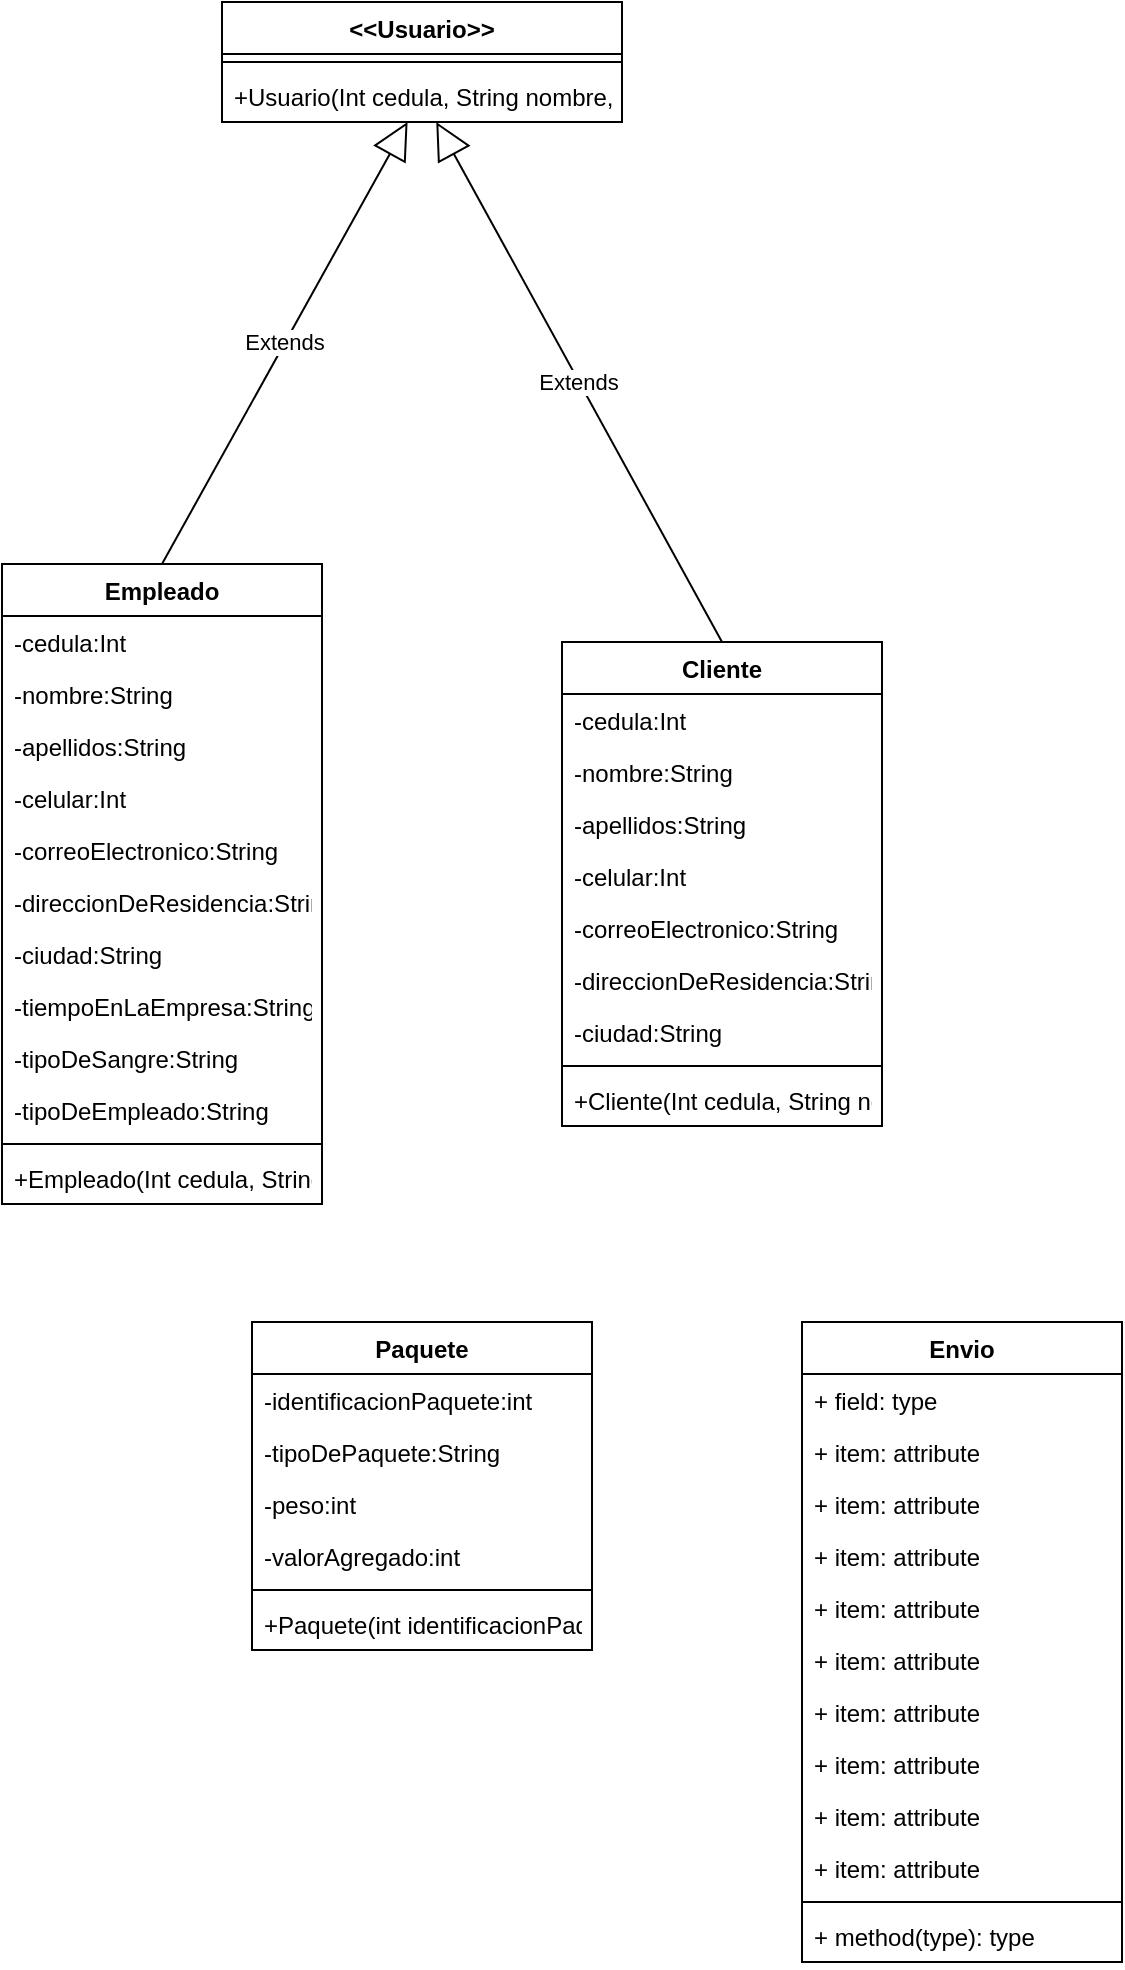 <mxfile version="20.8.20" type="github">
  <diagram name="Página-1" id="yn1aDaJcqbpaiX-CN_Ii">
    <mxGraphModel dx="993" dy="710" grid="1" gridSize="10" guides="1" tooltips="1" connect="1" arrows="1" fold="1" page="1" pageScale="1" pageWidth="827" pageHeight="1169" math="0" shadow="0">
      <root>
        <mxCell id="0" />
        <mxCell id="1" parent="0" />
        <mxCell id="DUZCKc8hbMxe-Ss4kD_A-5" value="Empleado" style="swimlane;fontStyle=1;align=center;verticalAlign=top;childLayout=stackLayout;horizontal=1;startSize=26;horizontalStack=0;resizeParent=1;resizeParentMax=0;resizeLast=0;collapsible=1;marginBottom=0;" vertex="1" parent="1">
          <mxGeometry x="10" y="291" width="160" height="320" as="geometry" />
        </mxCell>
        <mxCell id="DUZCKc8hbMxe-Ss4kD_A-18" value="-cedula:Int" style="text;strokeColor=none;fillColor=none;align=left;verticalAlign=top;spacingLeft=4;spacingRight=4;overflow=hidden;rotatable=0;points=[[0,0.5],[1,0.5]];portConstraint=eastwest;" vertex="1" parent="DUZCKc8hbMxe-Ss4kD_A-5">
          <mxGeometry y="26" width="160" height="26" as="geometry" />
        </mxCell>
        <mxCell id="DUZCKc8hbMxe-Ss4kD_A-14" value="-nombre:String" style="text;strokeColor=none;fillColor=none;align=left;verticalAlign=top;spacingLeft=4;spacingRight=4;overflow=hidden;rotatable=0;points=[[0,0.5],[1,0.5]];portConstraint=eastwest;" vertex="1" parent="DUZCKc8hbMxe-Ss4kD_A-5">
          <mxGeometry y="52" width="160" height="26" as="geometry" />
        </mxCell>
        <mxCell id="DUZCKc8hbMxe-Ss4kD_A-17" value="-apellidos:String" style="text;strokeColor=none;fillColor=none;align=left;verticalAlign=top;spacingLeft=4;spacingRight=4;overflow=hidden;rotatable=0;points=[[0,0.5],[1,0.5]];portConstraint=eastwest;" vertex="1" parent="DUZCKc8hbMxe-Ss4kD_A-5">
          <mxGeometry y="78" width="160" height="26" as="geometry" />
        </mxCell>
        <mxCell id="DUZCKc8hbMxe-Ss4kD_A-19" value="-celular:Int" style="text;strokeColor=none;fillColor=none;align=left;verticalAlign=top;spacingLeft=4;spacingRight=4;overflow=hidden;rotatable=0;points=[[0,0.5],[1,0.5]];portConstraint=eastwest;" vertex="1" parent="DUZCKc8hbMxe-Ss4kD_A-5">
          <mxGeometry y="104" width="160" height="26" as="geometry" />
        </mxCell>
        <mxCell id="DUZCKc8hbMxe-Ss4kD_A-20" value="-correoElectronico:String" style="text;strokeColor=none;fillColor=none;align=left;verticalAlign=top;spacingLeft=4;spacingRight=4;overflow=hidden;rotatable=0;points=[[0,0.5],[1,0.5]];portConstraint=eastwest;" vertex="1" parent="DUZCKc8hbMxe-Ss4kD_A-5">
          <mxGeometry y="130" width="160" height="26" as="geometry" />
        </mxCell>
        <mxCell id="DUZCKc8hbMxe-Ss4kD_A-21" value="-direccionDeResidencia:String" style="text;strokeColor=none;fillColor=none;align=left;verticalAlign=top;spacingLeft=4;spacingRight=4;overflow=hidden;rotatable=0;points=[[0,0.5],[1,0.5]];portConstraint=eastwest;" vertex="1" parent="DUZCKc8hbMxe-Ss4kD_A-5">
          <mxGeometry y="156" width="160" height="26" as="geometry" />
        </mxCell>
        <mxCell id="DUZCKc8hbMxe-Ss4kD_A-22" value="-ciudad:String" style="text;strokeColor=none;fillColor=none;align=left;verticalAlign=top;spacingLeft=4;spacingRight=4;overflow=hidden;rotatable=0;points=[[0,0.5],[1,0.5]];portConstraint=eastwest;" vertex="1" parent="DUZCKc8hbMxe-Ss4kD_A-5">
          <mxGeometry y="182" width="160" height="26" as="geometry" />
        </mxCell>
        <mxCell id="DUZCKc8hbMxe-Ss4kD_A-25" value="-tiempoEnLaEmpresa:String" style="text;strokeColor=none;fillColor=none;align=left;verticalAlign=top;spacingLeft=4;spacingRight=4;overflow=hidden;rotatable=0;points=[[0,0.5],[1,0.5]];portConstraint=eastwest;" vertex="1" parent="DUZCKc8hbMxe-Ss4kD_A-5">
          <mxGeometry y="208" width="160" height="26" as="geometry" />
        </mxCell>
        <mxCell id="DUZCKc8hbMxe-Ss4kD_A-6" value="-tipoDeSangre:String" style="text;strokeColor=none;fillColor=none;align=left;verticalAlign=top;spacingLeft=4;spacingRight=4;overflow=hidden;rotatable=0;points=[[0,0.5],[1,0.5]];portConstraint=eastwest;" vertex="1" parent="DUZCKc8hbMxe-Ss4kD_A-5">
          <mxGeometry y="234" width="160" height="26" as="geometry" />
        </mxCell>
        <mxCell id="DUZCKc8hbMxe-Ss4kD_A-26" value="-tipoDeEmpleado:String" style="text;strokeColor=none;fillColor=none;align=left;verticalAlign=top;spacingLeft=4;spacingRight=4;overflow=hidden;rotatable=0;points=[[0,0.5],[1,0.5]];portConstraint=eastwest;" vertex="1" parent="DUZCKc8hbMxe-Ss4kD_A-5">
          <mxGeometry y="260" width="160" height="26" as="geometry" />
        </mxCell>
        <mxCell id="DUZCKc8hbMxe-Ss4kD_A-7" value="" style="line;strokeWidth=1;fillColor=none;align=left;verticalAlign=middle;spacingTop=-1;spacingLeft=3;spacingRight=3;rotatable=0;labelPosition=right;points=[];portConstraint=eastwest;strokeColor=inherit;" vertex="1" parent="DUZCKc8hbMxe-Ss4kD_A-5">
          <mxGeometry y="286" width="160" height="8" as="geometry" />
        </mxCell>
        <mxCell id="DUZCKc8hbMxe-Ss4kD_A-8" value="+Empleado(Int cedula, String nombre, String apellidos, Int celular, String correoElectronico, String direccionDeResidencia, String ciudad, String tiempoEnLaEmpresa, String tipoDeSangre, String tipoDeEmpleado)&#xa;" style="text;strokeColor=none;fillColor=none;align=left;verticalAlign=top;spacingLeft=4;spacingRight=4;overflow=hidden;rotatable=0;points=[[0,0.5],[1,0.5]];portConstraint=eastwest;" vertex="1" parent="DUZCKc8hbMxe-Ss4kD_A-5">
          <mxGeometry y="294" width="160" height="26" as="geometry" />
        </mxCell>
        <mxCell id="DUZCKc8hbMxe-Ss4kD_A-9" value="Cliente" style="swimlane;fontStyle=1;align=center;verticalAlign=top;childLayout=stackLayout;horizontal=1;startSize=26;horizontalStack=0;resizeParent=1;resizeParentMax=0;resizeLast=0;collapsible=1;marginBottom=0;" vertex="1" parent="1">
          <mxGeometry x="290" y="330" width="160" height="242" as="geometry" />
        </mxCell>
        <mxCell id="DUZCKc8hbMxe-Ss4kD_A-27" value="-cedula:Int" style="text;strokeColor=none;fillColor=none;align=left;verticalAlign=top;spacingLeft=4;spacingRight=4;overflow=hidden;rotatable=0;points=[[0,0.5],[1,0.5]];portConstraint=eastwest;" vertex="1" parent="DUZCKc8hbMxe-Ss4kD_A-9">
          <mxGeometry y="26" width="160" height="26" as="geometry" />
        </mxCell>
        <mxCell id="DUZCKc8hbMxe-Ss4kD_A-28" value="-nombre:String" style="text;strokeColor=none;fillColor=none;align=left;verticalAlign=top;spacingLeft=4;spacingRight=4;overflow=hidden;rotatable=0;points=[[0,0.5],[1,0.5]];portConstraint=eastwest;" vertex="1" parent="DUZCKc8hbMxe-Ss4kD_A-9">
          <mxGeometry y="52" width="160" height="26" as="geometry" />
        </mxCell>
        <mxCell id="DUZCKc8hbMxe-Ss4kD_A-29" value="-apellidos:String" style="text;strokeColor=none;fillColor=none;align=left;verticalAlign=top;spacingLeft=4;spacingRight=4;overflow=hidden;rotatable=0;points=[[0,0.5],[1,0.5]];portConstraint=eastwest;" vertex="1" parent="DUZCKc8hbMxe-Ss4kD_A-9">
          <mxGeometry y="78" width="160" height="26" as="geometry" />
        </mxCell>
        <mxCell id="DUZCKc8hbMxe-Ss4kD_A-30" value="-celular:Int" style="text;strokeColor=none;fillColor=none;align=left;verticalAlign=top;spacingLeft=4;spacingRight=4;overflow=hidden;rotatable=0;points=[[0,0.5],[1,0.5]];portConstraint=eastwest;" vertex="1" parent="DUZCKc8hbMxe-Ss4kD_A-9">
          <mxGeometry y="104" width="160" height="26" as="geometry" />
        </mxCell>
        <mxCell id="DUZCKc8hbMxe-Ss4kD_A-31" value="-correoElectronico:String" style="text;strokeColor=none;fillColor=none;align=left;verticalAlign=top;spacingLeft=4;spacingRight=4;overflow=hidden;rotatable=0;points=[[0,0.5],[1,0.5]];portConstraint=eastwest;" vertex="1" parent="DUZCKc8hbMxe-Ss4kD_A-9">
          <mxGeometry y="130" width="160" height="26" as="geometry" />
        </mxCell>
        <mxCell id="DUZCKc8hbMxe-Ss4kD_A-32" value="-direccionDeResidencia:String" style="text;strokeColor=none;fillColor=none;align=left;verticalAlign=top;spacingLeft=4;spacingRight=4;overflow=hidden;rotatable=0;points=[[0,0.5],[1,0.5]];portConstraint=eastwest;" vertex="1" parent="DUZCKc8hbMxe-Ss4kD_A-9">
          <mxGeometry y="156" width="160" height="26" as="geometry" />
        </mxCell>
        <mxCell id="DUZCKc8hbMxe-Ss4kD_A-33" value="-ciudad:String" style="text;strokeColor=none;fillColor=none;align=left;verticalAlign=top;spacingLeft=4;spacingRight=4;overflow=hidden;rotatable=0;points=[[0,0.5],[1,0.5]];portConstraint=eastwest;" vertex="1" parent="DUZCKc8hbMxe-Ss4kD_A-9">
          <mxGeometry y="182" width="160" height="26" as="geometry" />
        </mxCell>
        <mxCell id="DUZCKc8hbMxe-Ss4kD_A-11" value="" style="line;strokeWidth=1;fillColor=none;align=left;verticalAlign=middle;spacingTop=-1;spacingLeft=3;spacingRight=3;rotatable=0;labelPosition=right;points=[];portConstraint=eastwest;strokeColor=inherit;" vertex="1" parent="DUZCKc8hbMxe-Ss4kD_A-9">
          <mxGeometry y="208" width="160" height="8" as="geometry" />
        </mxCell>
        <mxCell id="DUZCKc8hbMxe-Ss4kD_A-12" value="+Cliente(Int cedula, String nombre, String apellidos, Int celular, String correoElectronico, String direccionDeResidencia, String ciudad)" style="text;strokeColor=none;fillColor=none;align=left;verticalAlign=top;spacingLeft=4;spacingRight=4;overflow=hidden;rotatable=0;points=[[0,0.5],[1,0.5]];portConstraint=eastwest;" vertex="1" parent="DUZCKc8hbMxe-Ss4kD_A-9">
          <mxGeometry y="216" width="160" height="26" as="geometry" />
        </mxCell>
        <mxCell id="DUZCKc8hbMxe-Ss4kD_A-13" value="&lt;&lt;Usuario&gt;&gt;" style="swimlane;fontStyle=1;align=center;verticalAlign=top;childLayout=stackLayout;horizontal=1;startSize=26;horizontalStack=0;resizeParent=1;resizeParentMax=0;resizeLast=0;collapsible=1;marginBottom=0;" vertex="1" parent="1">
          <mxGeometry x="120" y="10" width="200" height="60" as="geometry" />
        </mxCell>
        <mxCell id="DUZCKc8hbMxe-Ss4kD_A-15" value="" style="line;strokeWidth=1;fillColor=none;align=left;verticalAlign=middle;spacingTop=-1;spacingLeft=3;spacingRight=3;rotatable=0;labelPosition=right;points=[];portConstraint=eastwest;strokeColor=inherit;" vertex="1" parent="DUZCKc8hbMxe-Ss4kD_A-13">
          <mxGeometry y="26" width="200" height="8" as="geometry" />
        </mxCell>
        <mxCell id="DUZCKc8hbMxe-Ss4kD_A-16" value="+Usuario(Int cedula, String nombre, String apellidos, Int celular, String correoElectronico, String direccionDeResidencia, String ciudad )" style="text;strokeColor=none;fillColor=none;align=left;verticalAlign=top;spacingLeft=4;spacingRight=4;overflow=hidden;rotatable=0;points=[[0,0.5],[1,0.5]];portConstraint=eastwest;" vertex="1" parent="DUZCKc8hbMxe-Ss4kD_A-13">
          <mxGeometry y="34" width="200" height="26" as="geometry" />
        </mxCell>
        <mxCell id="DUZCKc8hbMxe-Ss4kD_A-23" value="Extends" style="endArrow=block;endSize=16;endFill=0;html=1;rounded=0;exitX=0.5;exitY=0;exitDx=0;exitDy=0;" edge="1" parent="1" source="DUZCKc8hbMxe-Ss4kD_A-9" target="DUZCKc8hbMxe-Ss4kD_A-16">
          <mxGeometry width="160" relative="1" as="geometry">
            <mxPoint x="330" y="270" as="sourcePoint" />
            <mxPoint x="490" y="270" as="targetPoint" />
          </mxGeometry>
        </mxCell>
        <mxCell id="DUZCKc8hbMxe-Ss4kD_A-24" value="Extends" style="endArrow=block;endSize=16;endFill=0;html=1;rounded=0;exitX=0.5;exitY=0;exitDx=0;exitDy=0;" edge="1" parent="1" source="DUZCKc8hbMxe-Ss4kD_A-5" target="DUZCKc8hbMxe-Ss4kD_A-16">
          <mxGeometry width="160" relative="1" as="geometry">
            <mxPoint x="180" y="290" as="sourcePoint" />
            <mxPoint x="340" y="290" as="targetPoint" />
          </mxGeometry>
        </mxCell>
        <mxCell id="DUZCKc8hbMxe-Ss4kD_A-34" value="Paquete" style="swimlane;fontStyle=1;align=center;verticalAlign=top;childLayout=stackLayout;horizontal=1;startSize=26;horizontalStack=0;resizeParent=1;resizeParentMax=0;resizeLast=0;collapsible=1;marginBottom=0;" vertex="1" parent="1">
          <mxGeometry x="135" y="670" width="170" height="164" as="geometry" />
        </mxCell>
        <mxCell id="DUZCKc8hbMxe-Ss4kD_A-35" value="-identificacionPaquete:int" style="text;strokeColor=none;fillColor=none;align=left;verticalAlign=top;spacingLeft=4;spacingRight=4;overflow=hidden;rotatable=0;points=[[0,0.5],[1,0.5]];portConstraint=eastwest;" vertex="1" parent="DUZCKc8hbMxe-Ss4kD_A-34">
          <mxGeometry y="26" width="170" height="26" as="geometry" />
        </mxCell>
        <mxCell id="DUZCKc8hbMxe-Ss4kD_A-38" value="-tipoDePaquete:String" style="text;strokeColor=none;fillColor=none;align=left;verticalAlign=top;spacingLeft=4;spacingRight=4;overflow=hidden;rotatable=0;points=[[0,0.5],[1,0.5]];portConstraint=eastwest;" vertex="1" parent="DUZCKc8hbMxe-Ss4kD_A-34">
          <mxGeometry y="52" width="170" height="26" as="geometry" />
        </mxCell>
        <mxCell id="DUZCKc8hbMxe-Ss4kD_A-39" value="-peso:int" style="text;strokeColor=none;fillColor=none;align=left;verticalAlign=top;spacingLeft=4;spacingRight=4;overflow=hidden;rotatable=0;points=[[0,0.5],[1,0.5]];portConstraint=eastwest;" vertex="1" parent="DUZCKc8hbMxe-Ss4kD_A-34">
          <mxGeometry y="78" width="170" height="26" as="geometry" />
        </mxCell>
        <mxCell id="DUZCKc8hbMxe-Ss4kD_A-40" value="-valorAgregado:int" style="text;strokeColor=none;fillColor=none;align=left;verticalAlign=top;spacingLeft=4;spacingRight=4;overflow=hidden;rotatable=0;points=[[0,0.5],[1,0.5]];portConstraint=eastwest;" vertex="1" parent="DUZCKc8hbMxe-Ss4kD_A-34">
          <mxGeometry y="104" width="170" height="26" as="geometry" />
        </mxCell>
        <mxCell id="DUZCKc8hbMxe-Ss4kD_A-36" value="" style="line;strokeWidth=1;fillColor=none;align=left;verticalAlign=middle;spacingTop=-1;spacingLeft=3;spacingRight=3;rotatable=0;labelPosition=right;points=[];portConstraint=eastwest;strokeColor=inherit;" vertex="1" parent="DUZCKc8hbMxe-Ss4kD_A-34">
          <mxGeometry y="130" width="170" height="8" as="geometry" />
        </mxCell>
        <mxCell id="DUZCKc8hbMxe-Ss4kD_A-37" value="+Paquete(int identificacionPaquete, String tipoDePaquete, int peso, int valorAgreagado)" style="text;strokeColor=none;fillColor=none;align=left;verticalAlign=top;spacingLeft=4;spacingRight=4;overflow=hidden;rotatable=0;points=[[0,0.5],[1,0.5]];portConstraint=eastwest;" vertex="1" parent="DUZCKc8hbMxe-Ss4kD_A-34">
          <mxGeometry y="138" width="170" height="26" as="geometry" />
        </mxCell>
        <mxCell id="DUZCKc8hbMxe-Ss4kD_A-41" value="Envio" style="swimlane;fontStyle=1;align=center;verticalAlign=top;childLayout=stackLayout;horizontal=1;startSize=26;horizontalStack=0;resizeParent=1;resizeParentMax=0;resizeLast=0;collapsible=1;marginBottom=0;" vertex="1" parent="1">
          <mxGeometry x="410" y="670" width="160" height="320" as="geometry" />
        </mxCell>
        <mxCell id="DUZCKc8hbMxe-Ss4kD_A-42" value="+ field: type" style="text;strokeColor=none;fillColor=none;align=left;verticalAlign=top;spacingLeft=4;spacingRight=4;overflow=hidden;rotatable=0;points=[[0,0.5],[1,0.5]];portConstraint=eastwest;" vertex="1" parent="DUZCKc8hbMxe-Ss4kD_A-41">
          <mxGeometry y="26" width="160" height="26" as="geometry" />
        </mxCell>
        <mxCell id="DUZCKc8hbMxe-Ss4kD_A-45" value="+ item: attribute" style="text;strokeColor=none;fillColor=none;align=left;verticalAlign=top;spacingLeft=4;spacingRight=4;overflow=hidden;rotatable=0;points=[[0,0.5],[1,0.5]];portConstraint=eastwest;" vertex="1" parent="DUZCKc8hbMxe-Ss4kD_A-41">
          <mxGeometry y="52" width="160" height="26" as="geometry" />
        </mxCell>
        <mxCell id="DUZCKc8hbMxe-Ss4kD_A-52" value="+ item: attribute" style="text;strokeColor=none;fillColor=none;align=left;verticalAlign=top;spacingLeft=4;spacingRight=4;overflow=hidden;rotatable=0;points=[[0,0.5],[1,0.5]];portConstraint=eastwest;" vertex="1" parent="DUZCKc8hbMxe-Ss4kD_A-41">
          <mxGeometry y="78" width="160" height="26" as="geometry" />
        </mxCell>
        <mxCell id="DUZCKc8hbMxe-Ss4kD_A-51" value="+ item: attribute" style="text;strokeColor=none;fillColor=none;align=left;verticalAlign=top;spacingLeft=4;spacingRight=4;overflow=hidden;rotatable=0;points=[[0,0.5],[1,0.5]];portConstraint=eastwest;" vertex="1" parent="DUZCKc8hbMxe-Ss4kD_A-41">
          <mxGeometry y="104" width="160" height="26" as="geometry" />
        </mxCell>
        <mxCell id="DUZCKc8hbMxe-Ss4kD_A-53" value="+ item: attribute" style="text;strokeColor=none;fillColor=none;align=left;verticalAlign=top;spacingLeft=4;spacingRight=4;overflow=hidden;rotatable=0;points=[[0,0.5],[1,0.5]];portConstraint=eastwest;" vertex="1" parent="DUZCKc8hbMxe-Ss4kD_A-41">
          <mxGeometry y="130" width="160" height="26" as="geometry" />
        </mxCell>
        <mxCell id="DUZCKc8hbMxe-Ss4kD_A-50" value="+ item: attribute" style="text;strokeColor=none;fillColor=none;align=left;verticalAlign=top;spacingLeft=4;spacingRight=4;overflow=hidden;rotatable=0;points=[[0,0.5],[1,0.5]];portConstraint=eastwest;" vertex="1" parent="DUZCKc8hbMxe-Ss4kD_A-41">
          <mxGeometry y="156" width="160" height="26" as="geometry" />
        </mxCell>
        <mxCell id="DUZCKc8hbMxe-Ss4kD_A-49" value="+ item: attribute" style="text;strokeColor=none;fillColor=none;align=left;verticalAlign=top;spacingLeft=4;spacingRight=4;overflow=hidden;rotatable=0;points=[[0,0.5],[1,0.5]];portConstraint=eastwest;" vertex="1" parent="DUZCKc8hbMxe-Ss4kD_A-41">
          <mxGeometry y="182" width="160" height="26" as="geometry" />
        </mxCell>
        <mxCell id="DUZCKc8hbMxe-Ss4kD_A-46" value="+ item: attribute" style="text;strokeColor=none;fillColor=none;align=left;verticalAlign=top;spacingLeft=4;spacingRight=4;overflow=hidden;rotatable=0;points=[[0,0.5],[1,0.5]];portConstraint=eastwest;" vertex="1" parent="DUZCKc8hbMxe-Ss4kD_A-41">
          <mxGeometry y="208" width="160" height="26" as="geometry" />
        </mxCell>
        <mxCell id="DUZCKc8hbMxe-Ss4kD_A-48" value="+ item: attribute" style="text;strokeColor=none;fillColor=none;align=left;verticalAlign=top;spacingLeft=4;spacingRight=4;overflow=hidden;rotatable=0;points=[[0,0.5],[1,0.5]];portConstraint=eastwest;" vertex="1" parent="DUZCKc8hbMxe-Ss4kD_A-41">
          <mxGeometry y="234" width="160" height="26" as="geometry" />
        </mxCell>
        <mxCell id="DUZCKc8hbMxe-Ss4kD_A-47" value="+ item: attribute" style="text;strokeColor=none;fillColor=none;align=left;verticalAlign=top;spacingLeft=4;spacingRight=4;overflow=hidden;rotatable=0;points=[[0,0.5],[1,0.5]];portConstraint=eastwest;" vertex="1" parent="DUZCKc8hbMxe-Ss4kD_A-41">
          <mxGeometry y="260" width="160" height="26" as="geometry" />
        </mxCell>
        <mxCell id="DUZCKc8hbMxe-Ss4kD_A-43" value="" style="line;strokeWidth=1;fillColor=none;align=left;verticalAlign=middle;spacingTop=-1;spacingLeft=3;spacingRight=3;rotatable=0;labelPosition=right;points=[];portConstraint=eastwest;strokeColor=inherit;" vertex="1" parent="DUZCKc8hbMxe-Ss4kD_A-41">
          <mxGeometry y="286" width="160" height="8" as="geometry" />
        </mxCell>
        <mxCell id="DUZCKc8hbMxe-Ss4kD_A-44" value="+ method(type): type" style="text;strokeColor=none;fillColor=none;align=left;verticalAlign=top;spacingLeft=4;spacingRight=4;overflow=hidden;rotatable=0;points=[[0,0.5],[1,0.5]];portConstraint=eastwest;" vertex="1" parent="DUZCKc8hbMxe-Ss4kD_A-41">
          <mxGeometry y="294" width="160" height="26" as="geometry" />
        </mxCell>
      </root>
    </mxGraphModel>
  </diagram>
</mxfile>
